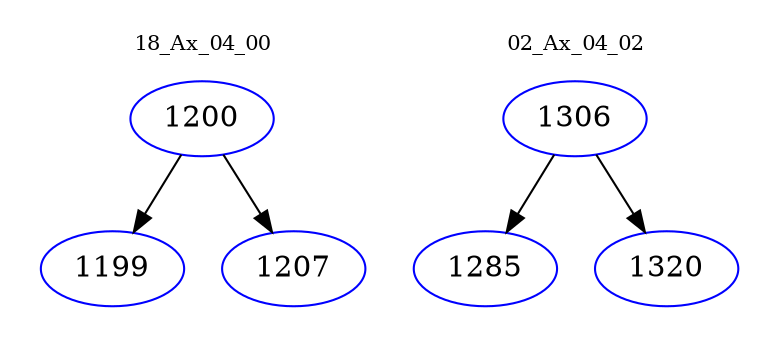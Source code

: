 digraph{
subgraph cluster_0 {
color = white
label = "18_Ax_04_00";
fontsize=10;
T0_1200 [label="1200", color="blue"]
T0_1200 -> T0_1199 [color="black"]
T0_1199 [label="1199", color="blue"]
T0_1200 -> T0_1207 [color="black"]
T0_1207 [label="1207", color="blue"]
}
subgraph cluster_1 {
color = white
label = "02_Ax_04_02";
fontsize=10;
T1_1306 [label="1306", color="blue"]
T1_1306 -> T1_1285 [color="black"]
T1_1285 [label="1285", color="blue"]
T1_1306 -> T1_1320 [color="black"]
T1_1320 [label="1320", color="blue"]
}
}
